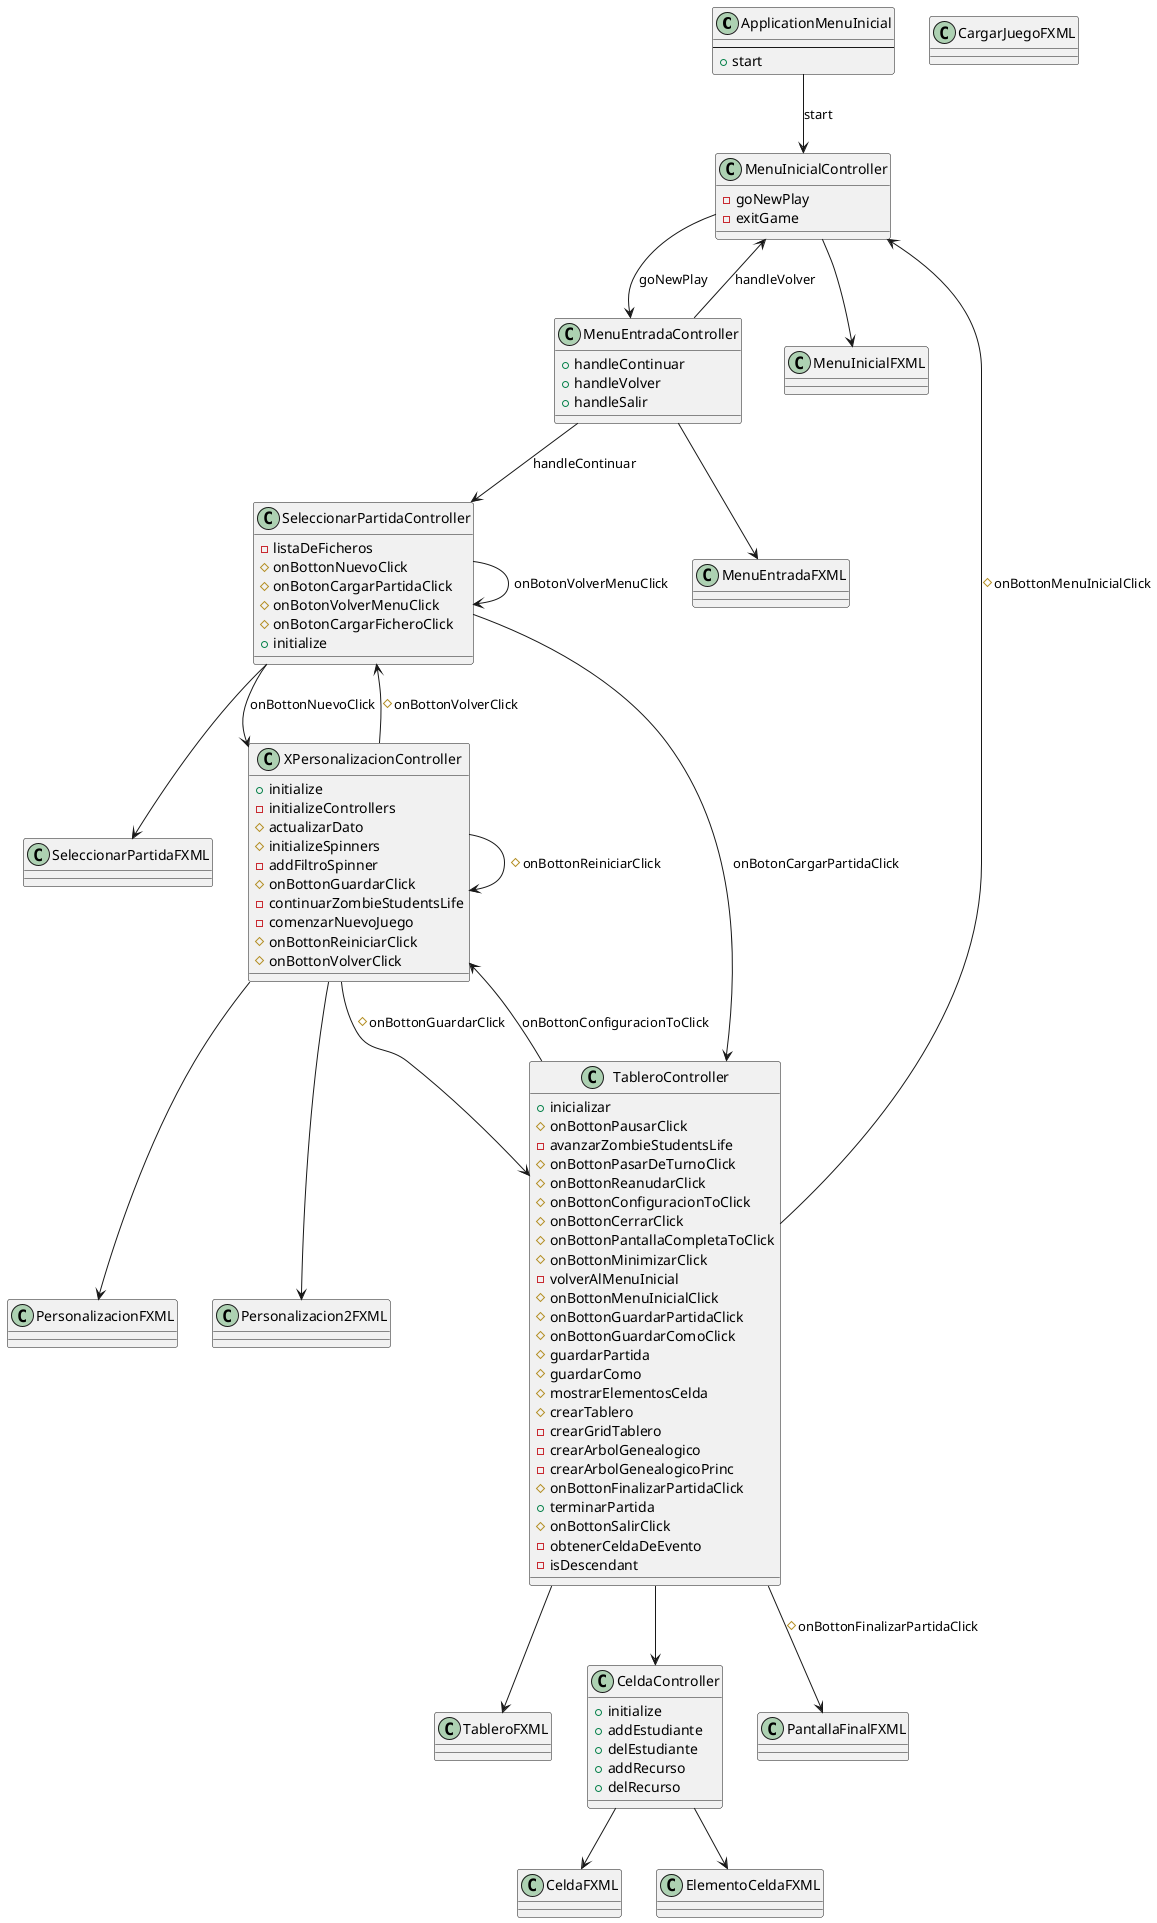 @startuml
'https://plantuml.com/sequence-diagram

class ApplicationMenuInicial {
--
+start
}
class MenuInicialController{
-goNewPlay
-exitGame
}
class MenuEntradaController{
+handleContinuar
+handleVolver
+handleSalir
}
class SeleccionarPartidaController{
-listaDeFicheros
# onBottonNuevoClick
# onBotonCargarPartidaClick
# onBotonVolverMenuClick
# onBotonCargarFicheroClick
+ initialize
}


class MenuInicialFXML{}
class MenuEntradaFXML{}
class SeleccionarPartidaFXML{}


class XPersonalizacionController{
+initialize
-initializeControllers
#actualizarDato
#initializeSpinners
-addFiltroSpinner
#onBottonGuardarClick
-continuarZombieStudentsLife
-comenzarNuevoJuego
#onBottonReiniciarClick
#onBottonVolverClick
}


class PersonalizacionFXML{}
class Personalizacion2FXML{}


class TableroController{
+inicializar
# onBottonPausarClick
-avanzarZombieStudentsLife
# onBottonPasarDeTurnoClick
# onBottonReanudarClick
# onBottonConfiguracionToClick
#onBottonCerrarClick
#onBottonPantallaCompletaToClick
#onBottonMinimizarClick
-volverAlMenuInicial
#onBottonMenuInicialClick
#onBottonGuardarPartidaClick
#onBottonGuardarComoClick
#guardarPartida
#guardarComo
#mostrarElementosCelda
#crearTablero
-crearGridTablero
-crearArbolGenealogico
-crearArbolGenealogicoPrinc
#onBottonFinalizarPartidaClick
+terminarPartida
#onBottonSalirClick
-obtenerCeldaDeEvento
-isDescendant
}


class TableroFXML{}


class CeldaController{
+initialize
+addEstudiante
+delEstudiante
+addRecurso
+delRecurso
}


class CeldaFXML{}
class CargarJuegoFXML{}
class ElementoCeldaFXML{}
class PantallaFinalFXML{}

ApplicationMenuInicial-->MenuInicialController:start
MenuInicialController-->MenuEntradaController:goNewPlay
MenuInicialController-->MenuInicialFXML
MenuEntradaController-->SeleccionarPartidaController:handleContinuar
MenuEntradaController-->MenuInicialController:handleVolver
MenuEntradaController-->MenuEntradaFXML
SeleccionarPartidaController-->XPersonalizacionController:onBottonNuevoClick
SeleccionarPartidaController-->TableroController:onBotonCargarPartidaClick
SeleccionarPartidaController-->SeleccionarPartidaController:onBotonVolverMenuClick
SeleccionarPartidaController-->SeleccionarPartidaFXML
XPersonalizacionController-->TableroController:#onBottonGuardarClick
XPersonalizacionController-->XPersonalizacionController:#onBottonReiniciarClick
XPersonalizacionController-->SeleccionarPartidaController:#onBottonVolverClick
XPersonalizacionController-->PersonalizacionFXML
XPersonalizacionController-->Personalizacion2FXML
TableroController-->XPersonalizacionController:onBottonConfiguracionToClick
TableroController-->MenuInicialController:#onBottonMenuInicialClick
TableroController-->TableroFXML
TableroController-->CeldaController
TableroController-->PantallaFinalFXML:#onBottonFinalizarPartidaClick
CeldaController-->CeldaFXML
CeldaController-->ElementoCeldaFXML

@enduml